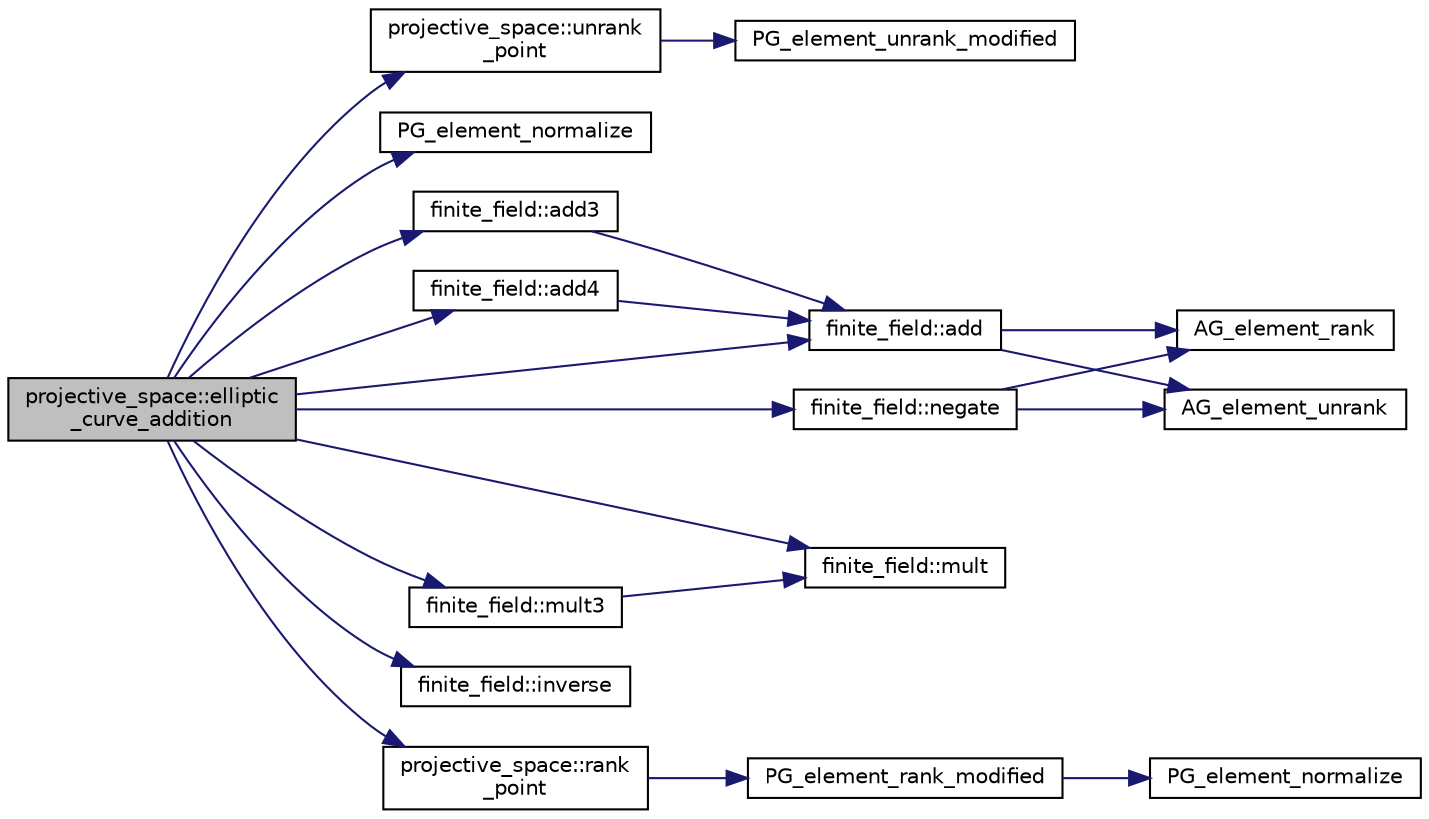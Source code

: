 digraph "projective_space::elliptic_curve_addition"
{
  edge [fontname="Helvetica",fontsize="10",labelfontname="Helvetica",labelfontsize="10"];
  node [fontname="Helvetica",fontsize="10",shape=record];
  rankdir="LR";
  Node1037 [label="projective_space::elliptic\l_curve_addition",height=0.2,width=0.4,color="black", fillcolor="grey75", style="filled", fontcolor="black"];
  Node1037 -> Node1038 [color="midnightblue",fontsize="10",style="solid",fontname="Helvetica"];
  Node1038 [label="projective_space::unrank\l_point",height=0.2,width=0.4,color="black", fillcolor="white", style="filled",URL="$d2/d17/classprojective__space.html#a3cb7917af4c5f1590b660d4bf907e0fa"];
  Node1038 -> Node1039 [color="midnightblue",fontsize="10",style="solid",fontname="Helvetica"];
  Node1039 [label="PG_element_unrank_modified",height=0.2,width=0.4,color="black", fillcolor="white", style="filled",URL="$d4/d67/geometry_8h.html#a83ae9b605d496f6a90345303f6efae64"];
  Node1037 -> Node1040 [color="midnightblue",fontsize="10",style="solid",fontname="Helvetica"];
  Node1040 [label="PG_element_normalize",height=0.2,width=0.4,color="black", fillcolor="white", style="filled",URL="$d4/d67/geometry_8h.html#a5a4c3c1158bad6bab0d786c616bd0996"];
  Node1037 -> Node1041 [color="midnightblue",fontsize="10",style="solid",fontname="Helvetica"];
  Node1041 [label="finite_field::negate",height=0.2,width=0.4,color="black", fillcolor="white", style="filled",URL="$df/d5a/classfinite__field.html#aa9d798298f25d4a9262b5bc5f1733e31"];
  Node1041 -> Node1042 [color="midnightblue",fontsize="10",style="solid",fontname="Helvetica"];
  Node1042 [label="AG_element_unrank",height=0.2,width=0.4,color="black", fillcolor="white", style="filled",URL="$d4/d67/geometry_8h.html#a4a33b86c87b2879b97cfa1327abe2885"];
  Node1041 -> Node1043 [color="midnightblue",fontsize="10",style="solid",fontname="Helvetica"];
  Node1043 [label="AG_element_rank",height=0.2,width=0.4,color="black", fillcolor="white", style="filled",URL="$d4/d67/geometry_8h.html#ab2ac908d07dd8038fd996e26bdc75c17"];
  Node1037 -> Node1044 [color="midnightblue",fontsize="10",style="solid",fontname="Helvetica"];
  Node1044 [label="finite_field::add3",height=0.2,width=0.4,color="black", fillcolor="white", style="filled",URL="$df/d5a/classfinite__field.html#aa3c53790ee7232f154fa43ebc46fb1f7"];
  Node1044 -> Node1045 [color="midnightblue",fontsize="10",style="solid",fontname="Helvetica"];
  Node1045 [label="finite_field::add",height=0.2,width=0.4,color="black", fillcolor="white", style="filled",URL="$df/d5a/classfinite__field.html#a8f12328a27500f3c7be0c849ebbc9d14"];
  Node1045 -> Node1042 [color="midnightblue",fontsize="10",style="solid",fontname="Helvetica"];
  Node1045 -> Node1043 [color="midnightblue",fontsize="10",style="solid",fontname="Helvetica"];
  Node1037 -> Node1046 [color="midnightblue",fontsize="10",style="solid",fontname="Helvetica"];
  Node1046 [label="finite_field::mult",height=0.2,width=0.4,color="black", fillcolor="white", style="filled",URL="$df/d5a/classfinite__field.html#a24fb5917aa6d4d656fd855b7f44a13b0"];
  Node1037 -> Node1047 [color="midnightblue",fontsize="10",style="solid",fontname="Helvetica"];
  Node1047 [label="finite_field::add4",height=0.2,width=0.4,color="black", fillcolor="white", style="filled",URL="$df/d5a/classfinite__field.html#ac023a9f0c3890a8d2c452aaa2d157502"];
  Node1047 -> Node1045 [color="midnightblue",fontsize="10",style="solid",fontname="Helvetica"];
  Node1037 -> Node1045 [color="midnightblue",fontsize="10",style="solid",fontname="Helvetica"];
  Node1037 -> Node1048 [color="midnightblue",fontsize="10",style="solid",fontname="Helvetica"];
  Node1048 [label="finite_field::mult3",height=0.2,width=0.4,color="black", fillcolor="white", style="filled",URL="$df/d5a/classfinite__field.html#a8075bbc643e9198c0a8f1d1eaa2faee3"];
  Node1048 -> Node1046 [color="midnightblue",fontsize="10",style="solid",fontname="Helvetica"];
  Node1037 -> Node1049 [color="midnightblue",fontsize="10",style="solid",fontname="Helvetica"];
  Node1049 [label="finite_field::inverse",height=0.2,width=0.4,color="black", fillcolor="white", style="filled",URL="$df/d5a/classfinite__field.html#a69f2a12c01e70b7ce2d115c5221c9cdd"];
  Node1037 -> Node1050 [color="midnightblue",fontsize="10",style="solid",fontname="Helvetica"];
  Node1050 [label="projective_space::rank\l_point",height=0.2,width=0.4,color="black", fillcolor="white", style="filled",URL="$d2/d17/classprojective__space.html#ae99e357b4a0ada3d5dcd07e13e65326a"];
  Node1050 -> Node1051 [color="midnightblue",fontsize="10",style="solid",fontname="Helvetica"];
  Node1051 [label="PG_element_rank_modified",height=0.2,width=0.4,color="black", fillcolor="white", style="filled",URL="$d4/d67/geometry_8h.html#a9cd1a8bf5b88a038e33862f6c2c3dd36"];
  Node1051 -> Node1052 [color="midnightblue",fontsize="10",style="solid",fontname="Helvetica"];
  Node1052 [label="PG_element_normalize",height=0.2,width=0.4,color="black", fillcolor="white", style="filled",URL="$df/de4/projective_8_c.html#a5a4c3c1158bad6bab0d786c616bd0996"];
}
